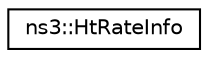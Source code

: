 digraph "Graphical Class Hierarchy"
{
 // LATEX_PDF_SIZE
  edge [fontname="Helvetica",fontsize="10",labelfontname="Helvetica",labelfontsize="10"];
  node [fontname="Helvetica",fontsize="10",shape=record];
  rankdir="LR";
  Node0 [label="ns3::HtRateInfo",height=0.2,width=0.4,color="black", fillcolor="white", style="filled",URL="$structns3_1_1_ht_rate_info.html",tooltip="A struct to contain all statistics information related to a data rate."];
}
